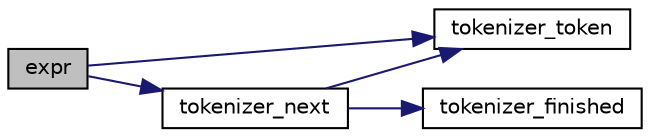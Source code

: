 digraph G
{
  edge [fontname="Helvetica",fontsize="10",labelfontname="Helvetica",labelfontsize="10"];
  node [fontname="Helvetica",fontsize="10",shape=record];
  rankdir="LR";
  Node1 [label="expr",height=0.2,width=0.4,color="black", fillcolor="grey75", style="filled" fontcolor="black"];
  Node1 -> Node2 [color="midnightblue",fontsize="10",style="solid",fontname="Helvetica"];
  Node2 [label="tokenizer_token",height=0.2,width=0.4,color="black", fillcolor="white", style="filled",URL="$tokenizer_8c.html#aa49af21826f177d115a28db11be99c1d"];
  Node1 -> Node3 [color="midnightblue",fontsize="10",style="solid",fontname="Helvetica"];
  Node3 [label="tokenizer_next",height=0.2,width=0.4,color="black", fillcolor="white", style="filled",URL="$tokenizer_8c.html#ae29a59cfbda31bd3b52e609fef5889b2"];
  Node3 -> Node4 [color="midnightblue",fontsize="10",style="solid",fontname="Helvetica"];
  Node4 [label="tokenizer_finished",height=0.2,width=0.4,color="black", fillcolor="white", style="filled",URL="$tokenizer_8c.html#a5c2310421eeccd03f6aee214ded8159b"];
  Node3 -> Node2 [color="midnightblue",fontsize="10",style="solid",fontname="Helvetica"];
}
